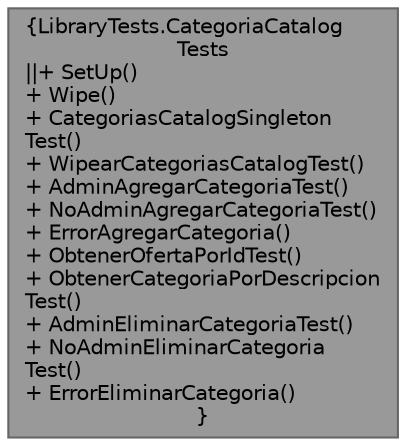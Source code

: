 digraph "LibraryTests.CategoriaCatalogTests"
{
 // INTERACTIVE_SVG=YES
 // LATEX_PDF_SIZE
  bgcolor="transparent";
  edge [fontname=Helvetica,fontsize=10,labelfontname=Helvetica,labelfontsize=10];
  node [fontname=Helvetica,fontsize=10,shape=box,height=0.2,width=0.4];
  Node1 [label="{LibraryTests.CategoriaCatalog\lTests\n||+ SetUp()\l+ Wipe()\l+ CategoriasCatalogSingleton\lTest()\l+ WipearCategoriasCatalogTest()\l+ AdminAgregarCategoriaTest()\l+ NoAdminAgregarCategoriaTest()\l+ ErrorAgregarCategoria()\l+ ObtenerOfertaPorIdTest()\l+ ObtenerCategoriaPorDescripcion\lTest()\l+ AdminEliminarCategoriaTest()\l+ NoAdminEliminarCategoria\lTest()\l+ ErrorEliminarCategoria()\l}",height=0.2,width=0.4,color="gray40", fillcolor="grey60", style="filled", fontcolor="black",tooltip="Tests de la clase CategoriaCatalog"];
}
